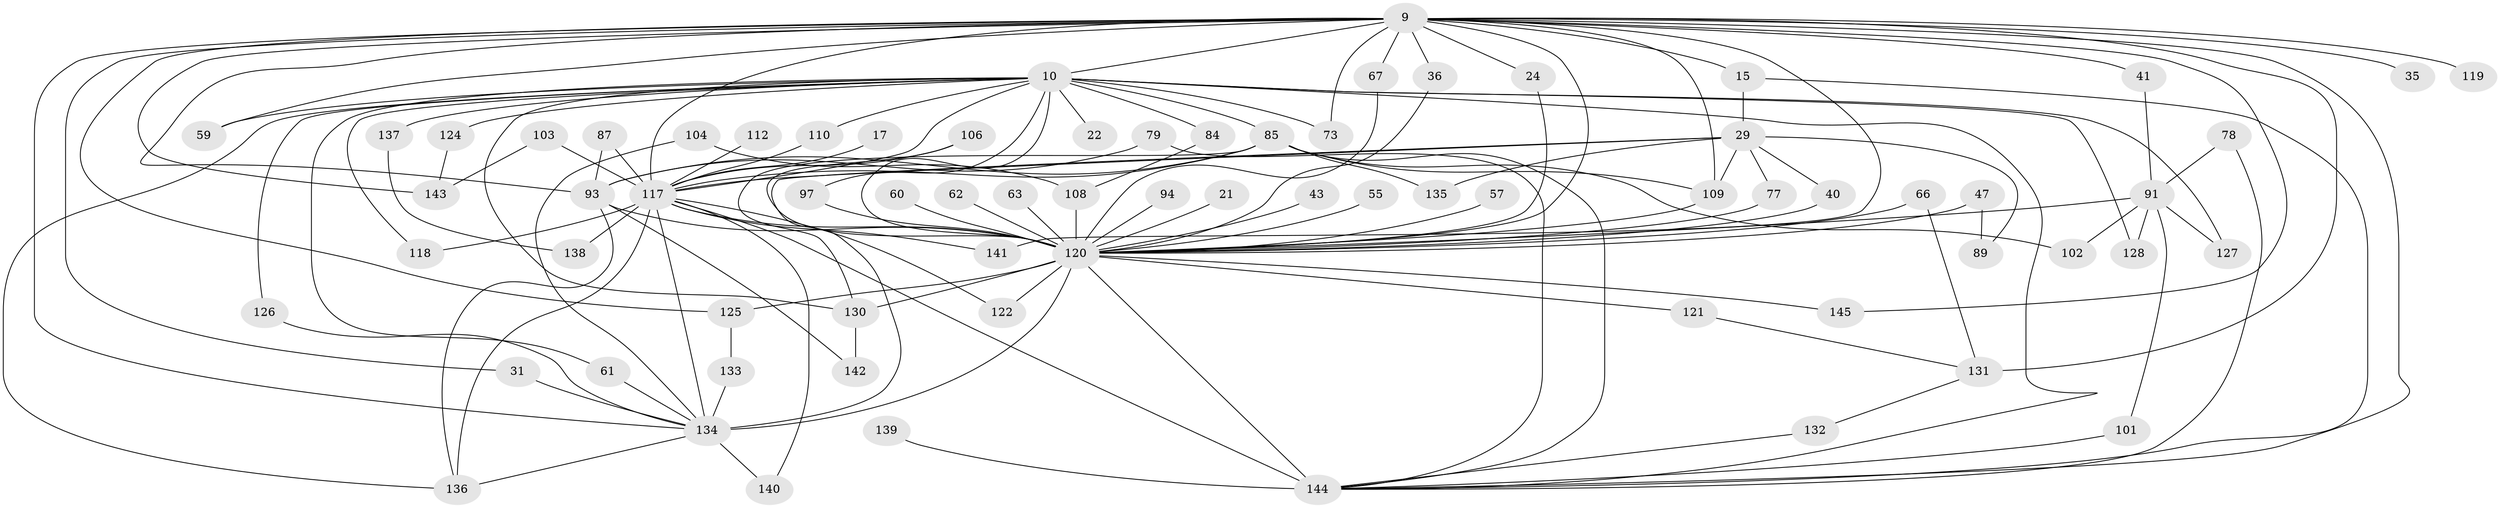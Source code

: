 // original degree distribution, {41: 0.006896551724137931, 23: 0.020689655172413793, 20: 0.013793103448275862, 19: 0.006896551724137931, 18: 0.006896551724137931, 30: 0.006896551724137931, 17: 0.006896551724137931, 6: 0.006896551724137931, 5: 0.0896551724137931, 8: 0.020689655172413793, 3: 0.15172413793103448, 2: 0.5517241379310345, 9: 0.006896551724137931, 7: 0.013793103448275862, 4: 0.0896551724137931}
// Generated by graph-tools (version 1.1) at 2025/44/03/09/25 04:44:50]
// undirected, 72 vertices, 133 edges
graph export_dot {
graph [start="1"]
  node [color=gray90,style=filled];
  9 [super="+5+2"];
  10 [super="+7"];
  15;
  17;
  21;
  22;
  24;
  29 [super="+25"];
  31;
  35;
  36;
  40;
  41;
  43;
  47;
  55;
  57;
  59;
  60;
  61;
  62;
  63;
  66;
  67 [super="+23"];
  73;
  77;
  78;
  79;
  84;
  85 [super="+71"];
  87;
  89;
  91 [super="+27"];
  93 [super="+80"];
  94;
  97 [super="+39"];
  101;
  102;
  103;
  104;
  106;
  108 [super="+81"];
  109 [super="+45+99"];
  110;
  112;
  117 [super="+19+95+98+105+4"];
  118;
  119;
  120 [super="+107+51+1+8"];
  121;
  122;
  124;
  125 [super="+33+48"];
  126;
  127;
  128;
  130 [super="+32+76+96+123"];
  131 [super="+16+37"];
  132;
  133;
  134 [super="+116"];
  135;
  136 [super="+113+111"];
  137 [super="+69"];
  138;
  139;
  140;
  141;
  142;
  143 [super="+129"];
  144 [super="+92+114"];
  145;
  9 -- 10 [weight=6];
  9 -- 35 [weight=2];
  9 -- 59;
  9 -- 131 [weight=4];
  9 -- 145;
  9 -- 24;
  9 -- 31;
  9 -- 109 [weight=2];
  9 -- 119 [weight=2];
  9 -- 67 [weight=2];
  9 -- 73;
  9 -- 141;
  9 -- 15;
  9 -- 143 [weight=3];
  9 -- 36;
  9 -- 41;
  9 -- 117 [weight=10];
  9 -- 125;
  9 -- 93;
  9 -- 120 [weight=10];
  9 -- 144;
  9 -- 134;
  10 -- 22 [weight=2];
  10 -- 84;
  10 -- 85 [weight=2];
  10 -- 110;
  10 -- 126;
  10 -- 128;
  10 -- 137 [weight=3];
  10 -- 73;
  10 -- 118;
  10 -- 59;
  10 -- 124;
  10 -- 61;
  10 -- 127;
  10 -- 97;
  10 -- 130 [weight=2];
  10 -- 120 [weight=7];
  10 -- 144 [weight=6];
  10 -- 136;
  10 -- 117 [weight=4];
  15 -- 29;
  15 -- 144;
  17 -- 117;
  21 -- 120 [weight=2];
  24 -- 120;
  29 -- 135;
  29 -- 40;
  29 -- 77;
  29 -- 89;
  29 -- 109 [weight=2];
  29 -- 117 [weight=2];
  29 -- 134;
  31 -- 134;
  36 -- 120;
  40 -- 120;
  41 -- 91;
  43 -- 120 [weight=2];
  47 -- 89;
  47 -- 120 [weight=2];
  55 -- 120;
  57 -- 120 [weight=2];
  60 -- 120;
  61 -- 134;
  62 -- 120 [weight=2];
  63 -- 120 [weight=2];
  66 -- 131;
  66 -- 120;
  67 -- 120;
  77 -- 120;
  78 -- 91;
  78 -- 144;
  79 -- 93;
  79 -- 144;
  84 -- 108;
  85 -- 130;
  85 -- 102;
  85 -- 135;
  85 -- 109;
  85 -- 144;
  85 -- 93 [weight=2];
  85 -- 117 [weight=3];
  87 -- 93;
  87 -- 117;
  91 -- 102;
  91 -- 127;
  91 -- 120 [weight=3];
  91 -- 128;
  91 -- 101;
  93 -- 142;
  93 -- 120 [weight=2];
  93 -- 136;
  94 -- 120 [weight=2];
  97 -- 120 [weight=2];
  101 -- 144;
  103 -- 143;
  103 -- 117 [weight=2];
  104 -- 108;
  104 -- 134;
  106 -- 120;
  106 -- 117;
  108 -- 120 [weight=3];
  109 -- 120;
  110 -- 117;
  112 -- 117 [weight=2];
  117 -- 140;
  117 -- 134 [weight=5];
  117 -- 120 [weight=8];
  117 -- 144 [weight=3];
  117 -- 136;
  117 -- 138;
  117 -- 141;
  117 -- 118;
  117 -- 122;
  120 -- 130 [weight=3];
  120 -- 145;
  120 -- 121;
  120 -- 122;
  120 -- 125 [weight=3];
  120 -- 144 [weight=8];
  120 -- 134 [weight=8];
  121 -- 131;
  124 -- 143;
  125 -- 133;
  126 -- 134;
  130 -- 142;
  131 -- 132;
  132 -- 144;
  133 -- 134;
  134 -- 136;
  134 -- 140;
  137 -- 138;
  139 -- 144 [weight=2];
}
